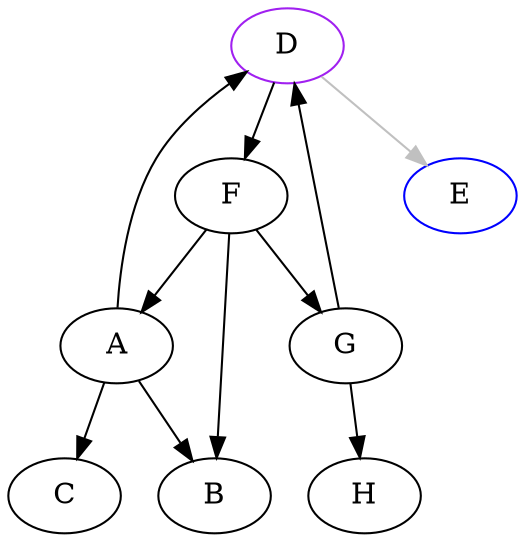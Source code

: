 digraph {
	D [label="D", color="purple"];
	F [label="F"];
	H [label="H"];
	A [label="A"];
	E [label="E", color="blue"];
	G [label="G"];
	C [label="C"];
	B [label="B"];
	
	A -> C;
	A -> B;
	D -> E [color="gray"];
	D -> F;
	F -> A;
	F -> G;
	F -> B;
	A -> D;
	G -> H;
	G -> D;
}